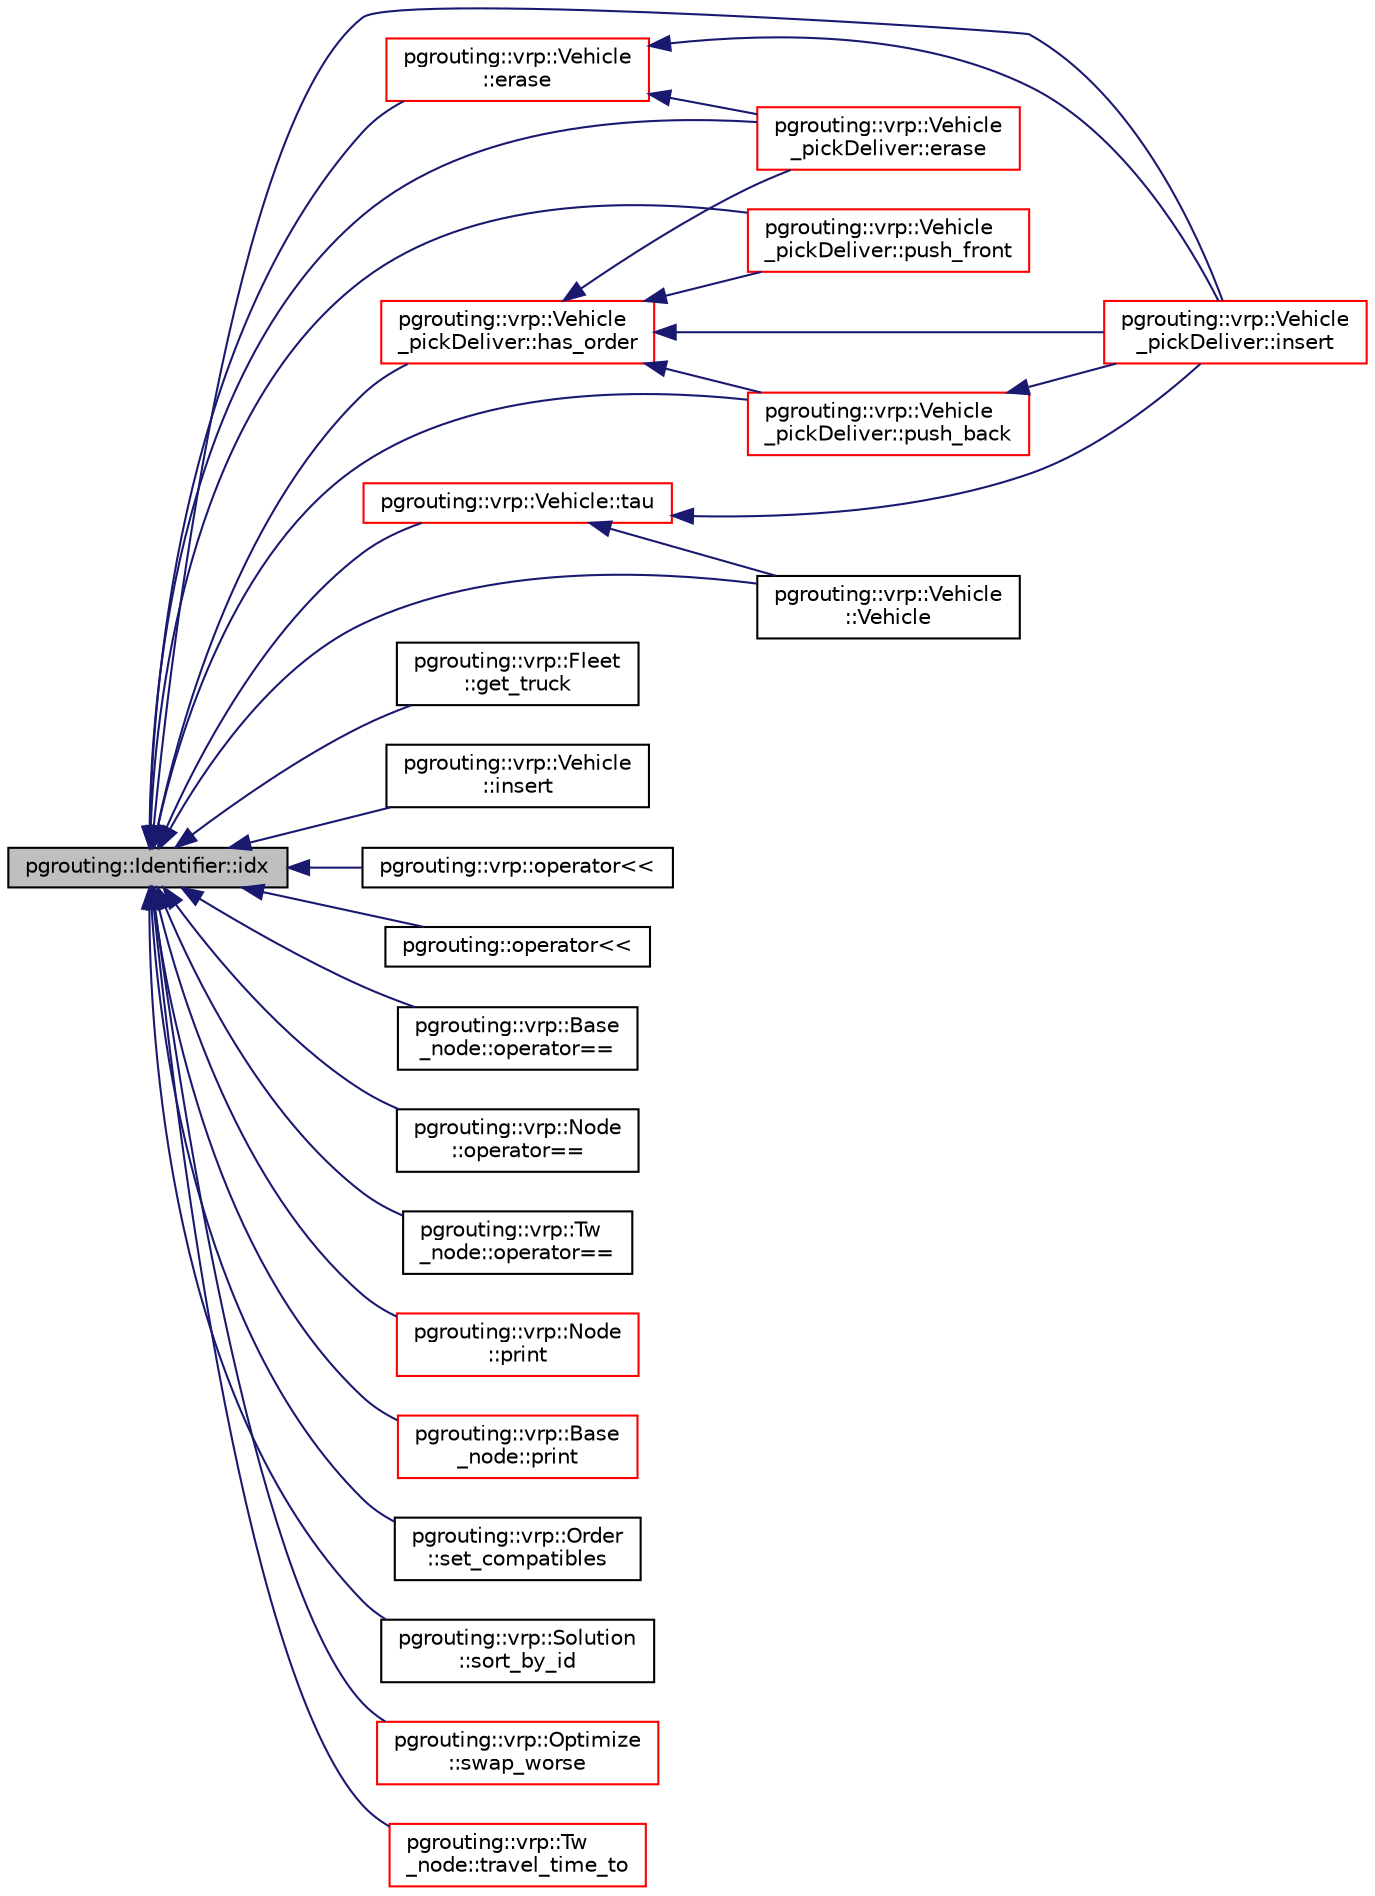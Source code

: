 digraph "pgrouting::Identifier::idx"
{
  edge [fontname="Helvetica",fontsize="10",labelfontname="Helvetica",labelfontsize="10"];
  node [fontname="Helvetica",fontsize="10",shape=record];
  rankdir="LR";
  Node300 [label="pgrouting::Identifier::idx",height=0.2,width=0.4,color="black", fillcolor="grey75", style="filled", fontcolor="black"];
  Node300 -> Node301 [dir="back",color="midnightblue",fontsize="10",style="solid",fontname="Helvetica"];
  Node301 [label="pgrouting::vrp::Vehicle\l_pickDeliver::erase",height=0.2,width=0.4,color="red", fillcolor="white", style="filled",URL="$classpgrouting_1_1vrp_1_1Vehicle__pickDeliver.html#a3824b3c3af974687c0bdcc9aab615350"];
  Node300 -> Node311 [dir="back",color="midnightblue",fontsize="10",style="solid",fontname="Helvetica"];
  Node311 [label="pgrouting::vrp::Vehicle\l::erase",height=0.2,width=0.4,color="red", fillcolor="white", style="filled",URL="$classpgrouting_1_1vrp_1_1Vehicle.html#ad1920dd6aed04b9381b9b2ec78dddc47",tooltip="Erase node.id() "];
  Node311 -> Node301 [dir="back",color="midnightblue",fontsize="10",style="solid",fontname="Helvetica"];
  Node311 -> Node312 [dir="back",color="midnightblue",fontsize="10",style="solid",fontname="Helvetica"];
  Node312 [label="pgrouting::vrp::Vehicle\l_pickDeliver::insert",height=0.2,width=0.4,color="red", fillcolor="white", style="filled",URL="$classpgrouting_1_1vrp_1_1Vehicle__pickDeliver.html#acd6d3d720b3002cbb930a44099fa0688",tooltip="Inserts an order. "];
  Node300 -> Node317 [dir="back",color="midnightblue",fontsize="10",style="solid",fontname="Helvetica"];
  Node317 [label="pgrouting::vrp::Fleet\l::get_truck",height=0.2,width=0.4,color="black", fillcolor="white", style="filled",URL="$classpgrouting_1_1vrp_1_1Fleet.html#aad8bcbd9e8c956ab8dc73f0b40873ea0"];
  Node300 -> Node318 [dir="back",color="midnightblue",fontsize="10",style="solid",fontname="Helvetica"];
  Node318 [label="pgrouting::vrp::Vehicle\l_pickDeliver::has_order",height=0.2,width=0.4,color="red", fillcolor="white", style="filled",URL="$classpgrouting_1_1vrp_1_1Vehicle__pickDeliver.html#adb870b4b7089194de06de8471eba0767"];
  Node318 -> Node301 [dir="back",color="midnightblue",fontsize="10",style="solid",fontname="Helvetica"];
  Node318 -> Node312 [dir="back",color="midnightblue",fontsize="10",style="solid",fontname="Helvetica"];
  Node318 -> Node319 [dir="back",color="midnightblue",fontsize="10",style="solid",fontname="Helvetica"];
  Node319 [label="pgrouting::vrp::Vehicle\l_pickDeliver::push_back",height=0.2,width=0.4,color="red", fillcolor="white", style="filled",URL="$classpgrouting_1_1vrp_1_1Vehicle__pickDeliver.html#aa894fd15242682756ea30cc1bbd6aa42",tooltip="puts an order at the end of the truck "];
  Node319 -> Node312 [dir="back",color="midnightblue",fontsize="10",style="solid",fontname="Helvetica"];
  Node318 -> Node320 [dir="back",color="midnightblue",fontsize="10",style="solid",fontname="Helvetica"];
  Node320 [label="pgrouting::vrp::Vehicle\l_pickDeliver::push_front",height=0.2,width=0.4,color="red", fillcolor="white", style="filled",URL="$classpgrouting_1_1vrp_1_1Vehicle__pickDeliver.html#a34330126d1614d29dff7fc48a6a43f69",tooltip="Puts an order at the end front of the truck. "];
  Node300 -> Node312 [dir="back",color="midnightblue",fontsize="10",style="solid",fontname="Helvetica"];
  Node300 -> Node321 [dir="back",color="midnightblue",fontsize="10",style="solid",fontname="Helvetica"];
  Node321 [label="pgrouting::vrp::Vehicle\l::insert",height=0.2,width=0.4,color="black", fillcolor="white", style="filled",URL="$classpgrouting_1_1vrp_1_1Vehicle.html#aa22d65f920e996e3497bff86876b181f",tooltip="Insert node in best position of the position_limits. "];
  Node300 -> Node322 [dir="back",color="midnightblue",fontsize="10",style="solid",fontname="Helvetica"];
  Node322 [label="pgrouting::vrp::operator\<\<",height=0.2,width=0.4,color="black", fillcolor="white", style="filled",URL="$namespacepgrouting_1_1vrp.html#ac16d581d93de7b0c834f5236f3302e5b"];
  Node300 -> Node323 [dir="back",color="midnightblue",fontsize="10",style="solid",fontname="Helvetica"];
  Node323 [label="pgrouting::operator\<\<",height=0.2,width=0.4,color="black", fillcolor="white", style="filled",URL="$namespacepgrouting.html#a1c8b6dbb6aca870e491d897cf57d89c6"];
  Node300 -> Node324 [dir="back",color="midnightblue",fontsize="10",style="solid",fontname="Helvetica"];
  Node324 [label="pgrouting::vrp::Base\l_node::operator==",height=0.2,width=0.4,color="black", fillcolor="white", style="filled",URL="$classpgrouting_1_1vrp_1_1Base__node.html#ad009e491cded70fc4c13f036db66ace2"];
  Node300 -> Node325 [dir="back",color="midnightblue",fontsize="10",style="solid",fontname="Helvetica"];
  Node325 [label="pgrouting::vrp::Node\l::operator==",height=0.2,width=0.4,color="black", fillcolor="white", style="filled",URL="$classpgrouting_1_1vrp_1_1Node.html#a1598bb3ef9284f2626967a829b978e7c"];
  Node300 -> Node326 [dir="back",color="midnightblue",fontsize="10",style="solid",fontname="Helvetica"];
  Node326 [label="pgrouting::vrp::Tw\l_node::operator==",height=0.2,width=0.4,color="black", fillcolor="white", style="filled",URL="$classpgrouting_1_1vrp_1_1Tw__node.html#ab2f1204fba2644d6c0a0edef5305645f"];
  Node300 -> Node327 [dir="back",color="midnightblue",fontsize="10",style="solid",fontname="Helvetica"];
  Node327 [label="pgrouting::vrp::Node\l::print",height=0.2,width=0.4,color="red", fillcolor="white", style="filled",URL="$classpgrouting_1_1vrp_1_1Node.html#a4b817f14f0624f2e0ca1819488416984"];
  Node300 -> Node329 [dir="back",color="midnightblue",fontsize="10",style="solid",fontname="Helvetica"];
  Node329 [label="pgrouting::vrp::Base\l_node::print",height=0.2,width=0.4,color="red", fillcolor="white", style="filled",URL="$classpgrouting_1_1vrp_1_1Base__node.html#a0c90f6504a1f2e9eefe802ed4cbe5ce3"];
  Node300 -> Node319 [dir="back",color="midnightblue",fontsize="10",style="solid",fontname="Helvetica"];
  Node300 -> Node320 [dir="back",color="midnightblue",fontsize="10",style="solid",fontname="Helvetica"];
  Node300 -> Node331 [dir="back",color="midnightblue",fontsize="10",style="solid",fontname="Helvetica"];
  Node331 [label="pgrouting::vrp::Order\l::set_compatibles",height=0.2,width=0.4,color="black", fillcolor="white", style="filled",URL="$classpgrouting_1_1vrp_1_1Order.html#a55f9df9e8695ad727381ceeeddd63ad8"];
  Node300 -> Node332 [dir="back",color="midnightblue",fontsize="10",style="solid",fontname="Helvetica"];
  Node332 [label="pgrouting::vrp::Solution\l::sort_by_id",height=0.2,width=0.4,color="black", fillcolor="white", style="filled",URL="$classpgrouting_1_1vrp_1_1Solution.html#aeee2388e51cb0460bcbf8637f97d2aec"];
  Node300 -> Node333 [dir="back",color="midnightblue",fontsize="10",style="solid",fontname="Helvetica"];
  Node333 [label="pgrouting::vrp::Optimize\l::swap_worse",height=0.2,width=0.4,color="red", fillcolor="white", style="filled",URL="$classpgrouting_1_1vrp_1_1Optimize.html#a39173d526079577d40c59371bcfcc680"];
  Node300 -> Node334 [dir="back",color="midnightblue",fontsize="10",style="solid",fontname="Helvetica"];
  Node334 [label="pgrouting::vrp::Vehicle::tau",height=0.2,width=0.4,color="red", fillcolor="white", style="filled",URL="$classpgrouting_1_1vrp_1_1Vehicle.html#a8c24ca81fed1ec1d0e2a9e9a327cd91b"];
  Node334 -> Node312 [dir="back",color="midnightblue",fontsize="10",style="solid",fontname="Helvetica"];
  Node334 -> Node337 [dir="back",color="midnightblue",fontsize="10",style="solid",fontname="Helvetica"];
  Node337 [label="pgrouting::vrp::Vehicle\l::Vehicle",height=0.2,width=0.4,color="black", fillcolor="white", style="filled",URL="$classpgrouting_1_1vrp_1_1Vehicle.html#a163d32b8d5c8e0444e4fa432b680a784"];
  Node300 -> Node338 [dir="back",color="midnightblue",fontsize="10",style="solid",fontname="Helvetica"];
  Node338 [label="pgrouting::vrp::Tw\l_node::travel_time_to",height=0.2,width=0.4,color="red", fillcolor="white", style="filled",URL="$classpgrouting_1_1vrp_1_1Tw__node.html#a7e5b1bdfeb746da922a2863bfe7ae718",tooltip="time = distance / speed. "];
  Node300 -> Node337 [dir="back",color="midnightblue",fontsize="10",style="solid",fontname="Helvetica"];
}
